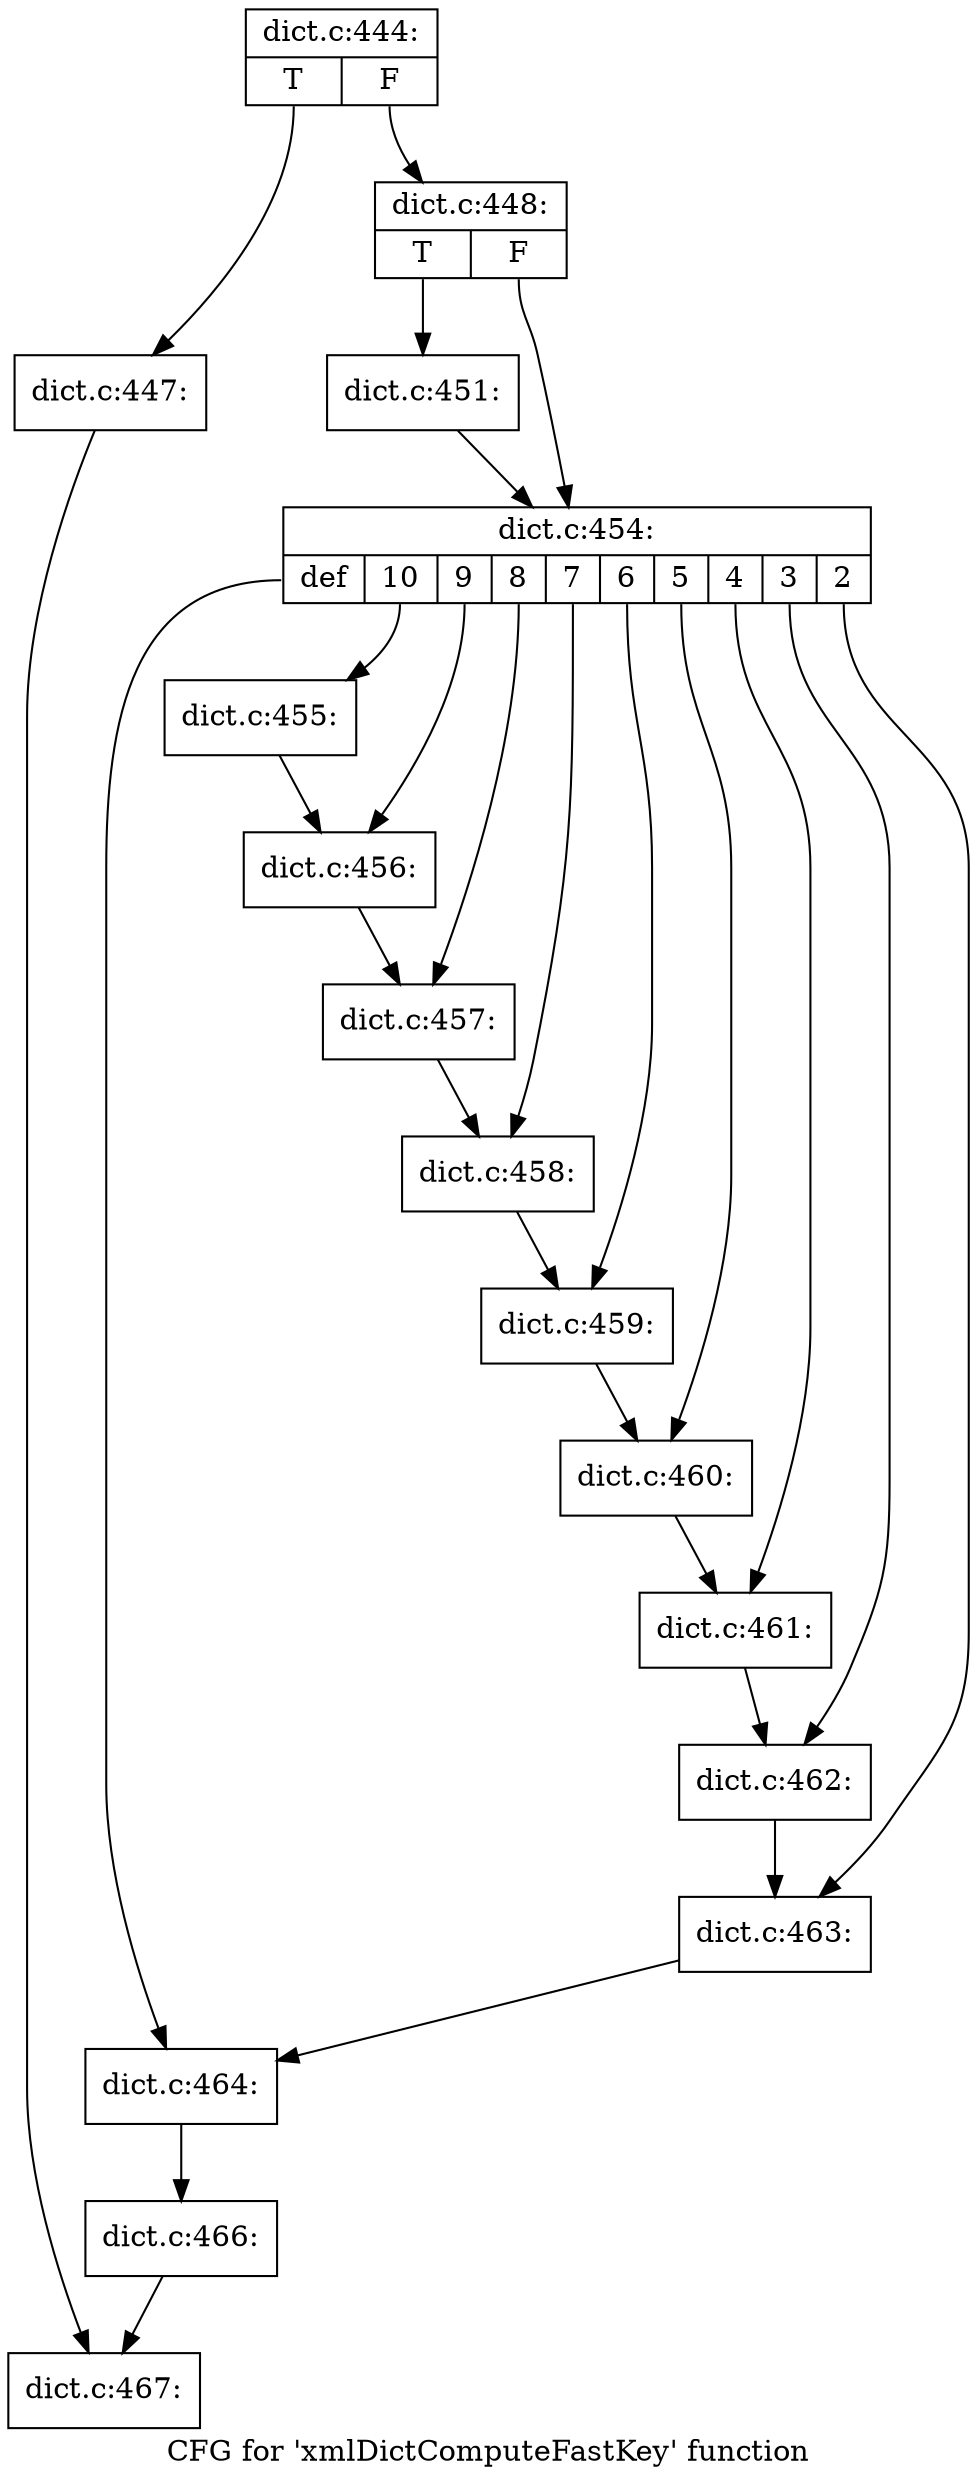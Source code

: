 digraph "CFG for 'xmlDictComputeFastKey' function" {
	label="CFG for 'xmlDictComputeFastKey' function";

	Node0x492aea0 [shape=record,label="{dict.c:444:|{<s0>T|<s1>F}}"];
	Node0x492aea0:s0 -> Node0x492c6d0;
	Node0x492aea0:s1 -> Node0x492c720;
	Node0x492c6d0 [shape=record,label="{dict.c:447:}"];
	Node0x492c6d0 -> Node0x492b870;
	Node0x492c720 [shape=record,label="{dict.c:448:|{<s0>T|<s1>F}}"];
	Node0x492c720:s0 -> Node0x492d040;
	Node0x492c720:s1 -> Node0x492d090;
	Node0x492d040 [shape=record,label="{dict.c:451:}"];
	Node0x492d040 -> Node0x492d090;
	Node0x492d090 [shape=record,label="{dict.c:454:|{<s0>def|<s1>10|<s2>9|<s3>8|<s4>7|<s5>6|<s6>5|<s7>4|<s8>3|<s9>2}}"];
	Node0x492d090:s0 -> Node0x492dc10;
	Node0x492d090:s1 -> Node0x492df50;
	Node0x492d090:s2 -> Node0x492e3f0;
	Node0x492d090:s3 -> Node0x492e8b0;
	Node0x492d090:s4 -> Node0x492ed70;
	Node0x492d090:s5 -> Node0x492f1f0;
	Node0x492d090:s6 -> Node0x492f670;
	Node0x492d090:s7 -> Node0x492fb30;
	Node0x492d090:s8 -> Node0x492ffb0;
	Node0x492d090:s9 -> Node0x4930470;
	Node0x492df50 [shape=record,label="{dict.c:455:}"];
	Node0x492df50 -> Node0x492e3f0;
	Node0x492e3f0 [shape=record,label="{dict.c:456:}"];
	Node0x492e3f0 -> Node0x492e8b0;
	Node0x492e8b0 [shape=record,label="{dict.c:457:}"];
	Node0x492e8b0 -> Node0x492ed70;
	Node0x492ed70 [shape=record,label="{dict.c:458:}"];
	Node0x492ed70 -> Node0x492f1f0;
	Node0x492f1f0 [shape=record,label="{dict.c:459:}"];
	Node0x492f1f0 -> Node0x492f670;
	Node0x492f670 [shape=record,label="{dict.c:460:}"];
	Node0x492f670 -> Node0x492fb30;
	Node0x492fb30 [shape=record,label="{dict.c:461:}"];
	Node0x492fb30 -> Node0x492ffb0;
	Node0x492ffb0 [shape=record,label="{dict.c:462:}"];
	Node0x492ffb0 -> Node0x4930470;
	Node0x4930470 [shape=record,label="{dict.c:463:}"];
	Node0x4930470 -> Node0x492dc10;
	Node0x492dc10 [shape=record,label="{dict.c:464:}"];
	Node0x492dc10 -> Node0x492db30;
	Node0x492db30 [shape=record,label="{dict.c:466:}"];
	Node0x492db30 -> Node0x492b870;
	Node0x492b870 [shape=record,label="{dict.c:467:}"];
}
